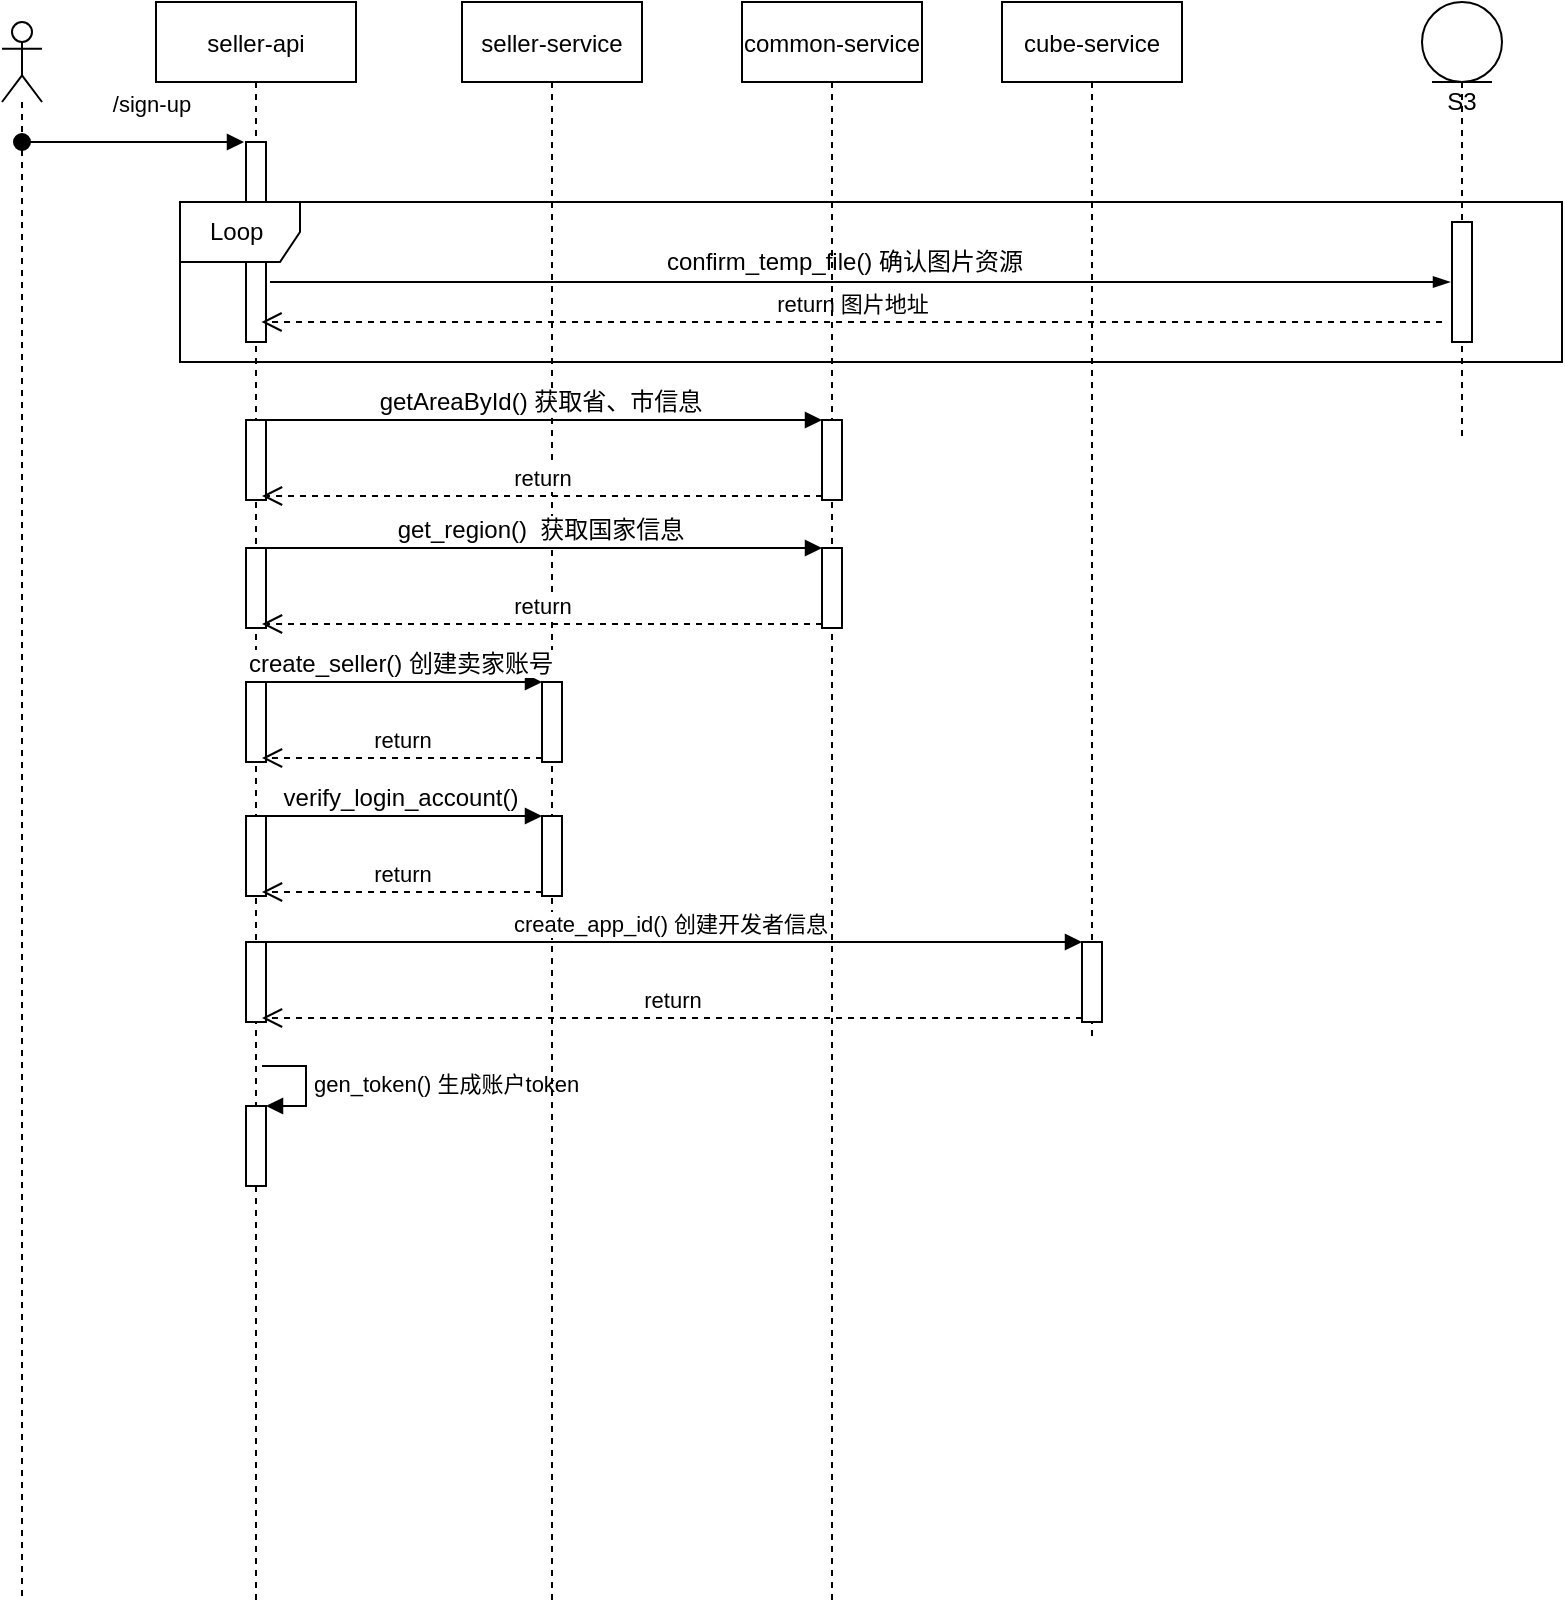 <mxfile version="20.5.3" type="github">
  <diagram id="kgpKYQtTHZ0yAKxKKP6v" name="Page-1">
    <mxGraphModel dx="1422" dy="762" grid="1" gridSize="10" guides="1" tooltips="1" connect="1" arrows="1" fold="1" page="1" pageScale="1" pageWidth="850" pageHeight="1100" math="0" shadow="0">
      <root>
        <mxCell id="0" />
        <mxCell id="1" parent="0" />
        <mxCell id="tQQ8MLweX-jRAEpyJud6-17" value="seller-api" style="shape=umlLifeline;perimeter=lifelinePerimeter;container=1;collapsible=0;recursiveResize=0;rounded=0;shadow=0;strokeWidth=1;" vertex="1" parent="1">
          <mxGeometry x="117" y="80" width="100" height="800" as="geometry" />
        </mxCell>
        <mxCell id="tQQ8MLweX-jRAEpyJud6-18" value="" style="points=[];perimeter=orthogonalPerimeter;rounded=0;shadow=0;strokeWidth=1;" vertex="1" parent="tQQ8MLweX-jRAEpyJud6-17">
          <mxGeometry x="45" y="70" width="10" height="100" as="geometry" />
        </mxCell>
        <mxCell id="tQQ8MLweX-jRAEpyJud6-19" value="/sign-up" style="verticalAlign=bottom;startArrow=oval;endArrow=block;startSize=8;shadow=0;strokeWidth=1;" edge="1" parent="tQQ8MLweX-jRAEpyJud6-17" source="tQQ8MLweX-jRAEpyJud6-33">
          <mxGeometry x="0.167" y="10" relative="1" as="geometry">
            <mxPoint x="-16" y="70" as="sourcePoint" />
            <mxPoint x="44" y="70" as="targetPoint" />
            <mxPoint as="offset" />
          </mxGeometry>
        </mxCell>
        <mxCell id="tQQ8MLweX-jRAEpyJud6-75" value="" style="html=1;points=[];perimeter=orthogonalPerimeter;" vertex="1" parent="tQQ8MLweX-jRAEpyJud6-17">
          <mxGeometry x="45" y="209" width="10" height="40" as="geometry" />
        </mxCell>
        <mxCell id="tQQ8MLweX-jRAEpyJud6-110" value="" style="html=1;points=[];perimeter=orthogonalPerimeter;" vertex="1" parent="tQQ8MLweX-jRAEpyJud6-17">
          <mxGeometry x="45" y="552" width="10" height="40" as="geometry" />
        </mxCell>
        <mxCell id="tQQ8MLweX-jRAEpyJud6-111" value="gen_token() 生成账户token" style="edgeStyle=orthogonalEdgeStyle;html=1;align=left;spacingLeft=2;endArrow=block;rounded=0;entryX=1;entryY=0;" edge="1" target="tQQ8MLweX-jRAEpyJud6-110" parent="tQQ8MLweX-jRAEpyJud6-17">
          <mxGeometry relative="1" as="geometry">
            <mxPoint x="53" y="532" as="sourcePoint" />
            <Array as="points">
              <mxPoint x="75" y="532" />
            </Array>
          </mxGeometry>
        </mxCell>
        <mxCell id="tQQ8MLweX-jRAEpyJud6-21" value="seller-service" style="shape=umlLifeline;perimeter=lifelinePerimeter;container=1;collapsible=0;recursiveResize=0;rounded=0;shadow=0;strokeWidth=1;" vertex="1" parent="1">
          <mxGeometry x="270" y="80" width="90" height="800" as="geometry" />
        </mxCell>
        <mxCell id="tQQ8MLweX-jRAEpyJud6-33" value="" style="shape=umlLifeline;participant=umlActor;perimeter=lifelinePerimeter;whiteSpace=wrap;html=1;container=1;collapsible=0;recursiveResize=0;verticalAlign=top;spacingTop=36;outlineConnect=0;" vertex="1" parent="1">
          <mxGeometry x="40" y="90" width="20" height="790" as="geometry" />
        </mxCell>
        <mxCell id="tQQ8MLweX-jRAEpyJud6-39" value="Loop&amp;nbsp;" style="shape=umlFrame;whiteSpace=wrap;html=1;" vertex="1" parent="1">
          <mxGeometry x="129" y="180" width="691" height="80" as="geometry" />
        </mxCell>
        <mxCell id="tQQ8MLweX-jRAEpyJud6-47" value="S3" style="shape=umlLifeline;participant=umlEntity;perimeter=lifelinePerimeter;whiteSpace=wrap;html=1;container=1;collapsible=0;recursiveResize=0;verticalAlign=top;spacingTop=36;outlineConnect=0;" vertex="1" parent="1">
          <mxGeometry x="750" y="80" width="40" height="220" as="geometry" />
        </mxCell>
        <mxCell id="tQQ8MLweX-jRAEpyJud6-49" value="" style="html=1;points=[];perimeter=orthogonalPerimeter;" vertex="1" parent="tQQ8MLweX-jRAEpyJud6-47">
          <mxGeometry x="15" y="110" width="10" height="60" as="geometry" />
        </mxCell>
        <mxCell id="tQQ8MLweX-jRAEpyJud6-48" value="confirm_temp_file() 确认图片资源" style="edgeStyle=elbowEdgeStyle;fontSize=12;html=1;endArrow=blockThin;endFill=1;rounded=0;" edge="1" parent="1">
          <mxGeometry x="-0.027" y="10" width="160" relative="1" as="geometry">
            <mxPoint x="174" y="220" as="sourcePoint" />
            <mxPoint x="764" y="220" as="targetPoint" />
            <mxPoint as="offset" />
          </mxGeometry>
        </mxCell>
        <mxCell id="tQQ8MLweX-jRAEpyJud6-51" value="return 图片地址" style="html=1;verticalAlign=bottom;endArrow=open;dashed=1;endSize=8;rounded=0;entryX=0.059;entryY=0.75;entryDx=0;entryDy=0;entryPerimeter=0;" edge="1" parent="1" target="tQQ8MLweX-jRAEpyJud6-39">
          <mxGeometry relative="1" as="geometry">
            <mxPoint x="760" y="240" as="sourcePoint" />
            <mxPoint x="680" y="240" as="targetPoint" />
          </mxGeometry>
        </mxCell>
        <mxCell id="tQQ8MLweX-jRAEpyJud6-57" value="common-service" style="shape=umlLifeline;perimeter=lifelinePerimeter;container=1;collapsible=0;recursiveResize=0;rounded=0;shadow=0;strokeWidth=1;" vertex="1" parent="1">
          <mxGeometry x="410" y="80" width="90" height="800" as="geometry" />
        </mxCell>
        <mxCell id="tQQ8MLweX-jRAEpyJud6-72" value="" style="html=1;points=[];perimeter=orthogonalPerimeter;" vertex="1" parent="tQQ8MLweX-jRAEpyJud6-57">
          <mxGeometry x="40" y="209" width="10" height="40" as="geometry" />
        </mxCell>
        <mxCell id="tQQ8MLweX-jRAEpyJud6-73" value="&lt;span style=&quot;font-size: 12px;&quot;&gt;getAreaById() 获取省、市信息&lt;/span&gt;" style="html=1;verticalAlign=bottom;endArrow=block;entryX=0;entryY=0;rounded=0;" edge="1" target="tQQ8MLweX-jRAEpyJud6-72" parent="1">
          <mxGeometry relative="1" as="geometry">
            <mxPoint x="166.5" y="289" as="sourcePoint" />
          </mxGeometry>
        </mxCell>
        <mxCell id="tQQ8MLweX-jRAEpyJud6-74" value="return" style="html=1;verticalAlign=bottom;endArrow=open;dashed=1;endSize=8;exitX=0;exitY=0.95;rounded=0;" edge="1" source="tQQ8MLweX-jRAEpyJud6-72" parent="1">
          <mxGeometry relative="1" as="geometry">
            <mxPoint x="170" y="327" as="targetPoint" />
          </mxGeometry>
        </mxCell>
        <mxCell id="tQQ8MLweX-jRAEpyJud6-90" value="" style="html=1;points=[];perimeter=orthogonalPerimeter;" vertex="1" parent="1">
          <mxGeometry x="162" y="353" width="10" height="40" as="geometry" />
        </mxCell>
        <mxCell id="tQQ8MLweX-jRAEpyJud6-91" value="" style="html=1;points=[];perimeter=orthogonalPerimeter;" vertex="1" parent="1">
          <mxGeometry x="450" y="353" width="10" height="40" as="geometry" />
        </mxCell>
        <mxCell id="tQQ8MLweX-jRAEpyJud6-92" value="&lt;span style=&quot;font-size: 12px;&quot;&gt;get_region()&amp;nbsp; 获取国家信息&lt;/span&gt;" style="html=1;verticalAlign=bottom;endArrow=block;entryX=0;entryY=0;rounded=0;" edge="1" parent="1" target="tQQ8MLweX-jRAEpyJud6-91">
          <mxGeometry relative="1" as="geometry">
            <mxPoint x="166.5" y="353" as="sourcePoint" />
          </mxGeometry>
        </mxCell>
        <mxCell id="tQQ8MLweX-jRAEpyJud6-93" value="return" style="html=1;verticalAlign=bottom;endArrow=open;dashed=1;endSize=8;exitX=0;exitY=0.95;rounded=0;" edge="1" parent="1" source="tQQ8MLweX-jRAEpyJud6-91">
          <mxGeometry relative="1" as="geometry">
            <mxPoint x="170" y="391" as="targetPoint" />
          </mxGeometry>
        </mxCell>
        <mxCell id="tQQ8MLweX-jRAEpyJud6-94" value="" style="html=1;points=[];perimeter=orthogonalPerimeter;" vertex="1" parent="1">
          <mxGeometry x="162" y="420" width="10" height="40" as="geometry" />
        </mxCell>
        <mxCell id="tQQ8MLweX-jRAEpyJud6-95" value="" style="html=1;points=[];perimeter=orthogonalPerimeter;" vertex="1" parent="1">
          <mxGeometry x="310" y="420" width="10" height="40" as="geometry" />
        </mxCell>
        <mxCell id="tQQ8MLweX-jRAEpyJud6-96" value="&lt;span style=&quot;font-size: 12px;&quot;&gt;create_seller() 创建卖家账号&lt;/span&gt;" style="html=1;verticalAlign=bottom;endArrow=block;entryX=0;entryY=0;rounded=0;" edge="1" parent="1" target="tQQ8MLweX-jRAEpyJud6-95">
          <mxGeometry relative="1" as="geometry">
            <mxPoint x="166.5" y="420" as="sourcePoint" />
          </mxGeometry>
        </mxCell>
        <mxCell id="tQQ8MLweX-jRAEpyJud6-97" value="return" style="html=1;verticalAlign=bottom;endArrow=open;dashed=1;endSize=8;exitX=0;exitY=0.95;rounded=0;" edge="1" parent="1" source="tQQ8MLweX-jRAEpyJud6-95">
          <mxGeometry relative="1" as="geometry">
            <mxPoint x="170" y="458" as="targetPoint" />
          </mxGeometry>
        </mxCell>
        <mxCell id="tQQ8MLweX-jRAEpyJud6-98" value="" style="html=1;points=[];perimeter=orthogonalPerimeter;" vertex="1" parent="1">
          <mxGeometry x="162" y="487" width="10" height="40" as="geometry" />
        </mxCell>
        <mxCell id="tQQ8MLweX-jRAEpyJud6-99" value="" style="html=1;points=[];perimeter=orthogonalPerimeter;" vertex="1" parent="1">
          <mxGeometry x="310" y="487" width="10" height="40" as="geometry" />
        </mxCell>
        <mxCell id="tQQ8MLweX-jRAEpyJud6-100" value="&lt;span style=&quot;font-size: 12px;&quot;&gt;verify_login_account()&lt;/span&gt;" style="html=1;verticalAlign=bottom;endArrow=block;entryX=0;entryY=0;rounded=0;" edge="1" parent="1" target="tQQ8MLweX-jRAEpyJud6-99">
          <mxGeometry relative="1" as="geometry">
            <mxPoint x="166.5" y="487" as="sourcePoint" />
          </mxGeometry>
        </mxCell>
        <mxCell id="tQQ8MLweX-jRAEpyJud6-101" value="return" style="html=1;verticalAlign=bottom;endArrow=open;dashed=1;endSize=8;exitX=0;exitY=0.95;rounded=0;" edge="1" parent="1" source="tQQ8MLweX-jRAEpyJud6-99">
          <mxGeometry relative="1" as="geometry">
            <mxPoint x="170" y="525" as="targetPoint" />
          </mxGeometry>
        </mxCell>
        <mxCell id="tQQ8MLweX-jRAEpyJud6-104" value="cube-service" style="shape=umlLifeline;perimeter=lifelinePerimeter;container=1;collapsible=0;recursiveResize=0;rounded=0;shadow=0;strokeWidth=1;" vertex="1" parent="1">
          <mxGeometry x="540" y="80" width="90" height="520" as="geometry" />
        </mxCell>
        <mxCell id="tQQ8MLweX-jRAEpyJud6-107" value="" style="html=1;points=[];perimeter=orthogonalPerimeter;" vertex="1" parent="tQQ8MLweX-jRAEpyJud6-104">
          <mxGeometry x="40" y="470" width="10" height="40" as="geometry" />
        </mxCell>
        <mxCell id="tQQ8MLweX-jRAEpyJud6-106" value="" style="html=1;points=[];perimeter=orthogonalPerimeter;" vertex="1" parent="1">
          <mxGeometry x="162" y="550" width="10" height="40" as="geometry" />
        </mxCell>
        <mxCell id="tQQ8MLweX-jRAEpyJud6-108" value="create_app_id() 创建开发者信息" style="html=1;verticalAlign=bottom;endArrow=block;entryX=0;entryY=0;rounded=0;" edge="1" parent="1" target="tQQ8MLweX-jRAEpyJud6-107">
          <mxGeometry relative="1" as="geometry">
            <mxPoint x="166.5" y="550" as="sourcePoint" />
          </mxGeometry>
        </mxCell>
        <mxCell id="tQQ8MLweX-jRAEpyJud6-109" value="return" style="html=1;verticalAlign=bottom;endArrow=open;dashed=1;endSize=8;exitX=0;exitY=0.95;rounded=0;" edge="1" parent="1" source="tQQ8MLweX-jRAEpyJud6-107">
          <mxGeometry relative="1" as="geometry">
            <mxPoint x="170" y="588" as="targetPoint" />
          </mxGeometry>
        </mxCell>
      </root>
    </mxGraphModel>
  </diagram>
</mxfile>
